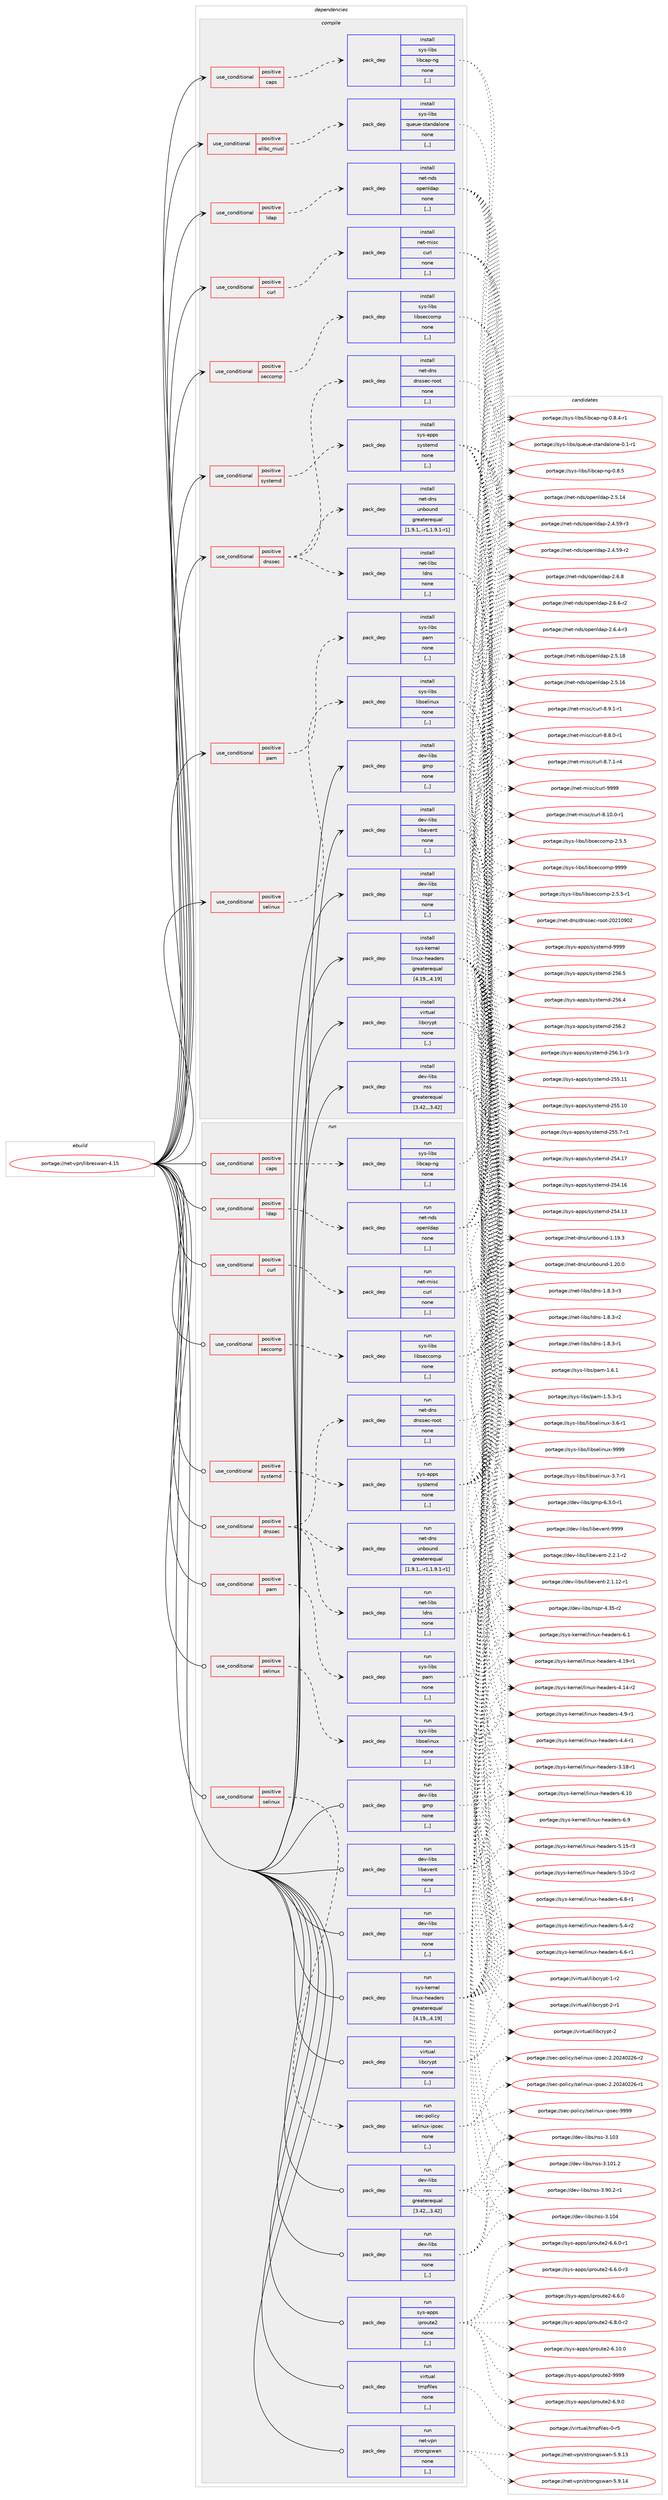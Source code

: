 digraph prolog {

# *************
# Graph options
# *************

newrank=true;
concentrate=true;
compound=true;
graph [rankdir=LR,fontname=Helvetica,fontsize=10,ranksep=1.5];#, ranksep=2.5, nodesep=0.2];
edge  [arrowhead=vee];
node  [fontname=Helvetica,fontsize=10];

# **********
# The ebuild
# **********

subgraph cluster_leftcol {
color=gray;
label=<<i>ebuild</i>>;
id [label="portage://net-vpn/libreswan-4.15", color=red, width=4, href="../net-vpn/libreswan-4.15.svg"];
}

# ****************
# The dependencies
# ****************

subgraph cluster_midcol {
color=gray;
label=<<i>dependencies</i>>;
subgraph cluster_compile {
fillcolor="#eeeeee";
style=filled;
label=<<i>compile</i>>;
subgraph cond235545 {
dependency895366 [label=<<TABLE BORDER="0" CELLBORDER="1" CELLSPACING="0" CELLPADDING="4"><TR><TD ROWSPAN="3" CELLPADDING="10">use_conditional</TD></TR><TR><TD>positive</TD></TR><TR><TD>caps</TD></TR></TABLE>>, shape=none, color=red];
subgraph pack653277 {
dependency895367 [label=<<TABLE BORDER="0" CELLBORDER="1" CELLSPACING="0" CELLPADDING="4" WIDTH="220"><TR><TD ROWSPAN="6" CELLPADDING="30">pack_dep</TD></TR><TR><TD WIDTH="110">install</TD></TR><TR><TD>sys-libs</TD></TR><TR><TD>libcap-ng</TD></TR><TR><TD>none</TD></TR><TR><TD>[,,]</TD></TR></TABLE>>, shape=none, color=blue];
}
dependency895366:e -> dependency895367:w [weight=20,style="dashed",arrowhead="vee"];
}
id:e -> dependency895366:w [weight=20,style="solid",arrowhead="vee"];
subgraph cond235546 {
dependency895368 [label=<<TABLE BORDER="0" CELLBORDER="1" CELLSPACING="0" CELLPADDING="4"><TR><TD ROWSPAN="3" CELLPADDING="10">use_conditional</TD></TR><TR><TD>positive</TD></TR><TR><TD>curl</TD></TR></TABLE>>, shape=none, color=red];
subgraph pack653278 {
dependency895369 [label=<<TABLE BORDER="0" CELLBORDER="1" CELLSPACING="0" CELLPADDING="4" WIDTH="220"><TR><TD ROWSPAN="6" CELLPADDING="30">pack_dep</TD></TR><TR><TD WIDTH="110">install</TD></TR><TR><TD>net-misc</TD></TR><TR><TD>curl</TD></TR><TR><TD>none</TD></TR><TR><TD>[,,]</TD></TR></TABLE>>, shape=none, color=blue];
}
dependency895368:e -> dependency895369:w [weight=20,style="dashed",arrowhead="vee"];
}
id:e -> dependency895368:w [weight=20,style="solid",arrowhead="vee"];
subgraph cond235547 {
dependency895370 [label=<<TABLE BORDER="0" CELLBORDER="1" CELLSPACING="0" CELLPADDING="4"><TR><TD ROWSPAN="3" CELLPADDING="10">use_conditional</TD></TR><TR><TD>positive</TD></TR><TR><TD>dnssec</TD></TR></TABLE>>, shape=none, color=red];
subgraph pack653279 {
dependency895371 [label=<<TABLE BORDER="0" CELLBORDER="1" CELLSPACING="0" CELLPADDING="4" WIDTH="220"><TR><TD ROWSPAN="6" CELLPADDING="30">pack_dep</TD></TR><TR><TD WIDTH="110">install</TD></TR><TR><TD>net-dns</TD></TR><TR><TD>unbound</TD></TR><TR><TD>greaterequal</TD></TR><TR><TD>[1.9.1,,-r1,1.9.1-r1]</TD></TR></TABLE>>, shape=none, color=blue];
}
dependency895370:e -> dependency895371:w [weight=20,style="dashed",arrowhead="vee"];
subgraph pack653280 {
dependency895372 [label=<<TABLE BORDER="0" CELLBORDER="1" CELLSPACING="0" CELLPADDING="4" WIDTH="220"><TR><TD ROWSPAN="6" CELLPADDING="30">pack_dep</TD></TR><TR><TD WIDTH="110">install</TD></TR><TR><TD>net-libs</TD></TR><TR><TD>ldns</TD></TR><TR><TD>none</TD></TR><TR><TD>[,,]</TD></TR></TABLE>>, shape=none, color=blue];
}
dependency895370:e -> dependency895372:w [weight=20,style="dashed",arrowhead="vee"];
subgraph pack653281 {
dependency895373 [label=<<TABLE BORDER="0" CELLBORDER="1" CELLSPACING="0" CELLPADDING="4" WIDTH="220"><TR><TD ROWSPAN="6" CELLPADDING="30">pack_dep</TD></TR><TR><TD WIDTH="110">install</TD></TR><TR><TD>net-dns</TD></TR><TR><TD>dnssec-root</TD></TR><TR><TD>none</TD></TR><TR><TD>[,,]</TD></TR></TABLE>>, shape=none, color=blue];
}
dependency895370:e -> dependency895373:w [weight=20,style="dashed",arrowhead="vee"];
}
id:e -> dependency895370:w [weight=20,style="solid",arrowhead="vee"];
subgraph cond235548 {
dependency895374 [label=<<TABLE BORDER="0" CELLBORDER="1" CELLSPACING="0" CELLPADDING="4"><TR><TD ROWSPAN="3" CELLPADDING="10">use_conditional</TD></TR><TR><TD>positive</TD></TR><TR><TD>elibc_musl</TD></TR></TABLE>>, shape=none, color=red];
subgraph pack653282 {
dependency895375 [label=<<TABLE BORDER="0" CELLBORDER="1" CELLSPACING="0" CELLPADDING="4" WIDTH="220"><TR><TD ROWSPAN="6" CELLPADDING="30">pack_dep</TD></TR><TR><TD WIDTH="110">install</TD></TR><TR><TD>sys-libs</TD></TR><TR><TD>queue-standalone</TD></TR><TR><TD>none</TD></TR><TR><TD>[,,]</TD></TR></TABLE>>, shape=none, color=blue];
}
dependency895374:e -> dependency895375:w [weight=20,style="dashed",arrowhead="vee"];
}
id:e -> dependency895374:w [weight=20,style="solid",arrowhead="vee"];
subgraph cond235549 {
dependency895376 [label=<<TABLE BORDER="0" CELLBORDER="1" CELLSPACING="0" CELLPADDING="4"><TR><TD ROWSPAN="3" CELLPADDING="10">use_conditional</TD></TR><TR><TD>positive</TD></TR><TR><TD>ldap</TD></TR></TABLE>>, shape=none, color=red];
subgraph pack653283 {
dependency895377 [label=<<TABLE BORDER="0" CELLBORDER="1" CELLSPACING="0" CELLPADDING="4" WIDTH="220"><TR><TD ROWSPAN="6" CELLPADDING="30">pack_dep</TD></TR><TR><TD WIDTH="110">install</TD></TR><TR><TD>net-nds</TD></TR><TR><TD>openldap</TD></TR><TR><TD>none</TD></TR><TR><TD>[,,]</TD></TR></TABLE>>, shape=none, color=blue];
}
dependency895376:e -> dependency895377:w [weight=20,style="dashed",arrowhead="vee"];
}
id:e -> dependency895376:w [weight=20,style="solid",arrowhead="vee"];
subgraph cond235550 {
dependency895378 [label=<<TABLE BORDER="0" CELLBORDER="1" CELLSPACING="0" CELLPADDING="4"><TR><TD ROWSPAN="3" CELLPADDING="10">use_conditional</TD></TR><TR><TD>positive</TD></TR><TR><TD>pam</TD></TR></TABLE>>, shape=none, color=red];
subgraph pack653284 {
dependency895379 [label=<<TABLE BORDER="0" CELLBORDER="1" CELLSPACING="0" CELLPADDING="4" WIDTH="220"><TR><TD ROWSPAN="6" CELLPADDING="30">pack_dep</TD></TR><TR><TD WIDTH="110">install</TD></TR><TR><TD>sys-libs</TD></TR><TR><TD>pam</TD></TR><TR><TD>none</TD></TR><TR><TD>[,,]</TD></TR></TABLE>>, shape=none, color=blue];
}
dependency895378:e -> dependency895379:w [weight=20,style="dashed",arrowhead="vee"];
}
id:e -> dependency895378:w [weight=20,style="solid",arrowhead="vee"];
subgraph cond235551 {
dependency895380 [label=<<TABLE BORDER="0" CELLBORDER="1" CELLSPACING="0" CELLPADDING="4"><TR><TD ROWSPAN="3" CELLPADDING="10">use_conditional</TD></TR><TR><TD>positive</TD></TR><TR><TD>seccomp</TD></TR></TABLE>>, shape=none, color=red];
subgraph pack653285 {
dependency895381 [label=<<TABLE BORDER="0" CELLBORDER="1" CELLSPACING="0" CELLPADDING="4" WIDTH="220"><TR><TD ROWSPAN="6" CELLPADDING="30">pack_dep</TD></TR><TR><TD WIDTH="110">install</TD></TR><TR><TD>sys-libs</TD></TR><TR><TD>libseccomp</TD></TR><TR><TD>none</TD></TR><TR><TD>[,,]</TD></TR></TABLE>>, shape=none, color=blue];
}
dependency895380:e -> dependency895381:w [weight=20,style="dashed",arrowhead="vee"];
}
id:e -> dependency895380:w [weight=20,style="solid",arrowhead="vee"];
subgraph cond235552 {
dependency895382 [label=<<TABLE BORDER="0" CELLBORDER="1" CELLSPACING="0" CELLPADDING="4"><TR><TD ROWSPAN="3" CELLPADDING="10">use_conditional</TD></TR><TR><TD>positive</TD></TR><TR><TD>selinux</TD></TR></TABLE>>, shape=none, color=red];
subgraph pack653286 {
dependency895383 [label=<<TABLE BORDER="0" CELLBORDER="1" CELLSPACING="0" CELLPADDING="4" WIDTH="220"><TR><TD ROWSPAN="6" CELLPADDING="30">pack_dep</TD></TR><TR><TD WIDTH="110">install</TD></TR><TR><TD>sys-libs</TD></TR><TR><TD>libselinux</TD></TR><TR><TD>none</TD></TR><TR><TD>[,,]</TD></TR></TABLE>>, shape=none, color=blue];
}
dependency895382:e -> dependency895383:w [weight=20,style="dashed",arrowhead="vee"];
}
id:e -> dependency895382:w [weight=20,style="solid",arrowhead="vee"];
subgraph cond235553 {
dependency895384 [label=<<TABLE BORDER="0" CELLBORDER="1" CELLSPACING="0" CELLPADDING="4"><TR><TD ROWSPAN="3" CELLPADDING="10">use_conditional</TD></TR><TR><TD>positive</TD></TR><TR><TD>systemd</TD></TR></TABLE>>, shape=none, color=red];
subgraph pack653287 {
dependency895385 [label=<<TABLE BORDER="0" CELLBORDER="1" CELLSPACING="0" CELLPADDING="4" WIDTH="220"><TR><TD ROWSPAN="6" CELLPADDING="30">pack_dep</TD></TR><TR><TD WIDTH="110">install</TD></TR><TR><TD>sys-apps</TD></TR><TR><TD>systemd</TD></TR><TR><TD>none</TD></TR><TR><TD>[,,]</TD></TR></TABLE>>, shape=none, color=blue];
}
dependency895384:e -> dependency895385:w [weight=20,style="dashed",arrowhead="vee"];
}
id:e -> dependency895384:w [weight=20,style="solid",arrowhead="vee"];
subgraph pack653288 {
dependency895386 [label=<<TABLE BORDER="0" CELLBORDER="1" CELLSPACING="0" CELLPADDING="4" WIDTH="220"><TR><TD ROWSPAN="6" CELLPADDING="30">pack_dep</TD></TR><TR><TD WIDTH="110">install</TD></TR><TR><TD>dev-libs</TD></TR><TR><TD>gmp</TD></TR><TR><TD>none</TD></TR><TR><TD>[,,]</TD></TR></TABLE>>, shape=none, color=blue];
}
id:e -> dependency895386:w [weight=20,style="solid",arrowhead="vee"];
subgraph pack653289 {
dependency895387 [label=<<TABLE BORDER="0" CELLBORDER="1" CELLSPACING="0" CELLPADDING="4" WIDTH="220"><TR><TD ROWSPAN="6" CELLPADDING="30">pack_dep</TD></TR><TR><TD WIDTH="110">install</TD></TR><TR><TD>dev-libs</TD></TR><TR><TD>libevent</TD></TR><TR><TD>none</TD></TR><TR><TD>[,,]</TD></TR></TABLE>>, shape=none, color=blue];
}
id:e -> dependency895387:w [weight=20,style="solid",arrowhead="vee"];
subgraph pack653290 {
dependency895388 [label=<<TABLE BORDER="0" CELLBORDER="1" CELLSPACING="0" CELLPADDING="4" WIDTH="220"><TR><TD ROWSPAN="6" CELLPADDING="30">pack_dep</TD></TR><TR><TD WIDTH="110">install</TD></TR><TR><TD>dev-libs</TD></TR><TR><TD>nspr</TD></TR><TR><TD>none</TD></TR><TR><TD>[,,]</TD></TR></TABLE>>, shape=none, color=blue];
}
id:e -> dependency895388:w [weight=20,style="solid",arrowhead="vee"];
subgraph pack653291 {
dependency895389 [label=<<TABLE BORDER="0" CELLBORDER="1" CELLSPACING="0" CELLPADDING="4" WIDTH="220"><TR><TD ROWSPAN="6" CELLPADDING="30">pack_dep</TD></TR><TR><TD WIDTH="110">install</TD></TR><TR><TD>dev-libs</TD></TR><TR><TD>nss</TD></TR><TR><TD>greaterequal</TD></TR><TR><TD>[3.42,,,3.42]</TD></TR></TABLE>>, shape=none, color=blue];
}
id:e -> dependency895389:w [weight=20,style="solid",arrowhead="vee"];
subgraph pack653292 {
dependency895390 [label=<<TABLE BORDER="0" CELLBORDER="1" CELLSPACING="0" CELLPADDING="4" WIDTH="220"><TR><TD ROWSPAN="6" CELLPADDING="30">pack_dep</TD></TR><TR><TD WIDTH="110">install</TD></TR><TR><TD>sys-kernel</TD></TR><TR><TD>linux-headers</TD></TR><TR><TD>greaterequal</TD></TR><TR><TD>[4.19,,,4.19]</TD></TR></TABLE>>, shape=none, color=blue];
}
id:e -> dependency895390:w [weight=20,style="solid",arrowhead="vee"];
subgraph pack653293 {
dependency895391 [label=<<TABLE BORDER="0" CELLBORDER="1" CELLSPACING="0" CELLPADDING="4" WIDTH="220"><TR><TD ROWSPAN="6" CELLPADDING="30">pack_dep</TD></TR><TR><TD WIDTH="110">install</TD></TR><TR><TD>virtual</TD></TR><TR><TD>libcrypt</TD></TR><TR><TD>none</TD></TR><TR><TD>[,,]</TD></TR></TABLE>>, shape=none, color=blue];
}
id:e -> dependency895391:w [weight=20,style="solid",arrowhead="vee"];
}
subgraph cluster_compileandrun {
fillcolor="#eeeeee";
style=filled;
label=<<i>compile and run</i>>;
}
subgraph cluster_run {
fillcolor="#eeeeee";
style=filled;
label=<<i>run</i>>;
subgraph cond235554 {
dependency895392 [label=<<TABLE BORDER="0" CELLBORDER="1" CELLSPACING="0" CELLPADDING="4"><TR><TD ROWSPAN="3" CELLPADDING="10">use_conditional</TD></TR><TR><TD>positive</TD></TR><TR><TD>caps</TD></TR></TABLE>>, shape=none, color=red];
subgraph pack653294 {
dependency895393 [label=<<TABLE BORDER="0" CELLBORDER="1" CELLSPACING="0" CELLPADDING="4" WIDTH="220"><TR><TD ROWSPAN="6" CELLPADDING="30">pack_dep</TD></TR><TR><TD WIDTH="110">run</TD></TR><TR><TD>sys-libs</TD></TR><TR><TD>libcap-ng</TD></TR><TR><TD>none</TD></TR><TR><TD>[,,]</TD></TR></TABLE>>, shape=none, color=blue];
}
dependency895392:e -> dependency895393:w [weight=20,style="dashed",arrowhead="vee"];
}
id:e -> dependency895392:w [weight=20,style="solid",arrowhead="odot"];
subgraph cond235555 {
dependency895394 [label=<<TABLE BORDER="0" CELLBORDER="1" CELLSPACING="0" CELLPADDING="4"><TR><TD ROWSPAN="3" CELLPADDING="10">use_conditional</TD></TR><TR><TD>positive</TD></TR><TR><TD>curl</TD></TR></TABLE>>, shape=none, color=red];
subgraph pack653295 {
dependency895395 [label=<<TABLE BORDER="0" CELLBORDER="1" CELLSPACING="0" CELLPADDING="4" WIDTH="220"><TR><TD ROWSPAN="6" CELLPADDING="30">pack_dep</TD></TR><TR><TD WIDTH="110">run</TD></TR><TR><TD>net-misc</TD></TR><TR><TD>curl</TD></TR><TR><TD>none</TD></TR><TR><TD>[,,]</TD></TR></TABLE>>, shape=none, color=blue];
}
dependency895394:e -> dependency895395:w [weight=20,style="dashed",arrowhead="vee"];
}
id:e -> dependency895394:w [weight=20,style="solid",arrowhead="odot"];
subgraph cond235556 {
dependency895396 [label=<<TABLE BORDER="0" CELLBORDER="1" CELLSPACING="0" CELLPADDING="4"><TR><TD ROWSPAN="3" CELLPADDING="10">use_conditional</TD></TR><TR><TD>positive</TD></TR><TR><TD>dnssec</TD></TR></TABLE>>, shape=none, color=red];
subgraph pack653296 {
dependency895397 [label=<<TABLE BORDER="0" CELLBORDER="1" CELLSPACING="0" CELLPADDING="4" WIDTH="220"><TR><TD ROWSPAN="6" CELLPADDING="30">pack_dep</TD></TR><TR><TD WIDTH="110">run</TD></TR><TR><TD>net-dns</TD></TR><TR><TD>unbound</TD></TR><TR><TD>greaterequal</TD></TR><TR><TD>[1.9.1,,-r1,1.9.1-r1]</TD></TR></TABLE>>, shape=none, color=blue];
}
dependency895396:e -> dependency895397:w [weight=20,style="dashed",arrowhead="vee"];
subgraph pack653297 {
dependency895398 [label=<<TABLE BORDER="0" CELLBORDER="1" CELLSPACING="0" CELLPADDING="4" WIDTH="220"><TR><TD ROWSPAN="6" CELLPADDING="30">pack_dep</TD></TR><TR><TD WIDTH="110">run</TD></TR><TR><TD>net-libs</TD></TR><TR><TD>ldns</TD></TR><TR><TD>none</TD></TR><TR><TD>[,,]</TD></TR></TABLE>>, shape=none, color=blue];
}
dependency895396:e -> dependency895398:w [weight=20,style="dashed",arrowhead="vee"];
subgraph pack653298 {
dependency895399 [label=<<TABLE BORDER="0" CELLBORDER="1" CELLSPACING="0" CELLPADDING="4" WIDTH="220"><TR><TD ROWSPAN="6" CELLPADDING="30">pack_dep</TD></TR><TR><TD WIDTH="110">run</TD></TR><TR><TD>net-dns</TD></TR><TR><TD>dnssec-root</TD></TR><TR><TD>none</TD></TR><TR><TD>[,,]</TD></TR></TABLE>>, shape=none, color=blue];
}
dependency895396:e -> dependency895399:w [weight=20,style="dashed",arrowhead="vee"];
}
id:e -> dependency895396:w [weight=20,style="solid",arrowhead="odot"];
subgraph cond235557 {
dependency895400 [label=<<TABLE BORDER="0" CELLBORDER="1" CELLSPACING="0" CELLPADDING="4"><TR><TD ROWSPAN="3" CELLPADDING="10">use_conditional</TD></TR><TR><TD>positive</TD></TR><TR><TD>ldap</TD></TR></TABLE>>, shape=none, color=red];
subgraph pack653299 {
dependency895401 [label=<<TABLE BORDER="0" CELLBORDER="1" CELLSPACING="0" CELLPADDING="4" WIDTH="220"><TR><TD ROWSPAN="6" CELLPADDING="30">pack_dep</TD></TR><TR><TD WIDTH="110">run</TD></TR><TR><TD>net-nds</TD></TR><TR><TD>openldap</TD></TR><TR><TD>none</TD></TR><TR><TD>[,,]</TD></TR></TABLE>>, shape=none, color=blue];
}
dependency895400:e -> dependency895401:w [weight=20,style="dashed",arrowhead="vee"];
}
id:e -> dependency895400:w [weight=20,style="solid",arrowhead="odot"];
subgraph cond235558 {
dependency895402 [label=<<TABLE BORDER="0" CELLBORDER="1" CELLSPACING="0" CELLPADDING="4"><TR><TD ROWSPAN="3" CELLPADDING="10">use_conditional</TD></TR><TR><TD>positive</TD></TR><TR><TD>pam</TD></TR></TABLE>>, shape=none, color=red];
subgraph pack653300 {
dependency895403 [label=<<TABLE BORDER="0" CELLBORDER="1" CELLSPACING="0" CELLPADDING="4" WIDTH="220"><TR><TD ROWSPAN="6" CELLPADDING="30">pack_dep</TD></TR><TR><TD WIDTH="110">run</TD></TR><TR><TD>sys-libs</TD></TR><TR><TD>pam</TD></TR><TR><TD>none</TD></TR><TR><TD>[,,]</TD></TR></TABLE>>, shape=none, color=blue];
}
dependency895402:e -> dependency895403:w [weight=20,style="dashed",arrowhead="vee"];
}
id:e -> dependency895402:w [weight=20,style="solid",arrowhead="odot"];
subgraph cond235559 {
dependency895404 [label=<<TABLE BORDER="0" CELLBORDER="1" CELLSPACING="0" CELLPADDING="4"><TR><TD ROWSPAN="3" CELLPADDING="10">use_conditional</TD></TR><TR><TD>positive</TD></TR><TR><TD>seccomp</TD></TR></TABLE>>, shape=none, color=red];
subgraph pack653301 {
dependency895405 [label=<<TABLE BORDER="0" CELLBORDER="1" CELLSPACING="0" CELLPADDING="4" WIDTH="220"><TR><TD ROWSPAN="6" CELLPADDING="30">pack_dep</TD></TR><TR><TD WIDTH="110">run</TD></TR><TR><TD>sys-libs</TD></TR><TR><TD>libseccomp</TD></TR><TR><TD>none</TD></TR><TR><TD>[,,]</TD></TR></TABLE>>, shape=none, color=blue];
}
dependency895404:e -> dependency895405:w [weight=20,style="dashed",arrowhead="vee"];
}
id:e -> dependency895404:w [weight=20,style="solid",arrowhead="odot"];
subgraph cond235560 {
dependency895406 [label=<<TABLE BORDER="0" CELLBORDER="1" CELLSPACING="0" CELLPADDING="4"><TR><TD ROWSPAN="3" CELLPADDING="10">use_conditional</TD></TR><TR><TD>positive</TD></TR><TR><TD>selinux</TD></TR></TABLE>>, shape=none, color=red];
subgraph pack653302 {
dependency895407 [label=<<TABLE BORDER="0" CELLBORDER="1" CELLSPACING="0" CELLPADDING="4" WIDTH="220"><TR><TD ROWSPAN="6" CELLPADDING="30">pack_dep</TD></TR><TR><TD WIDTH="110">run</TD></TR><TR><TD>sec-policy</TD></TR><TR><TD>selinux-ipsec</TD></TR><TR><TD>none</TD></TR><TR><TD>[,,]</TD></TR></TABLE>>, shape=none, color=blue];
}
dependency895406:e -> dependency895407:w [weight=20,style="dashed",arrowhead="vee"];
}
id:e -> dependency895406:w [weight=20,style="solid",arrowhead="odot"];
subgraph cond235561 {
dependency895408 [label=<<TABLE BORDER="0" CELLBORDER="1" CELLSPACING="0" CELLPADDING="4"><TR><TD ROWSPAN="3" CELLPADDING="10">use_conditional</TD></TR><TR><TD>positive</TD></TR><TR><TD>selinux</TD></TR></TABLE>>, shape=none, color=red];
subgraph pack653303 {
dependency895409 [label=<<TABLE BORDER="0" CELLBORDER="1" CELLSPACING="0" CELLPADDING="4" WIDTH="220"><TR><TD ROWSPAN="6" CELLPADDING="30">pack_dep</TD></TR><TR><TD WIDTH="110">run</TD></TR><TR><TD>sys-libs</TD></TR><TR><TD>libselinux</TD></TR><TR><TD>none</TD></TR><TR><TD>[,,]</TD></TR></TABLE>>, shape=none, color=blue];
}
dependency895408:e -> dependency895409:w [weight=20,style="dashed",arrowhead="vee"];
}
id:e -> dependency895408:w [weight=20,style="solid",arrowhead="odot"];
subgraph cond235562 {
dependency895410 [label=<<TABLE BORDER="0" CELLBORDER="1" CELLSPACING="0" CELLPADDING="4"><TR><TD ROWSPAN="3" CELLPADDING="10">use_conditional</TD></TR><TR><TD>positive</TD></TR><TR><TD>systemd</TD></TR></TABLE>>, shape=none, color=red];
subgraph pack653304 {
dependency895411 [label=<<TABLE BORDER="0" CELLBORDER="1" CELLSPACING="0" CELLPADDING="4" WIDTH="220"><TR><TD ROWSPAN="6" CELLPADDING="30">pack_dep</TD></TR><TR><TD WIDTH="110">run</TD></TR><TR><TD>sys-apps</TD></TR><TR><TD>systemd</TD></TR><TR><TD>none</TD></TR><TR><TD>[,,]</TD></TR></TABLE>>, shape=none, color=blue];
}
dependency895410:e -> dependency895411:w [weight=20,style="dashed",arrowhead="vee"];
}
id:e -> dependency895410:w [weight=20,style="solid",arrowhead="odot"];
subgraph pack653305 {
dependency895412 [label=<<TABLE BORDER="0" CELLBORDER="1" CELLSPACING="0" CELLPADDING="4" WIDTH="220"><TR><TD ROWSPAN="6" CELLPADDING="30">pack_dep</TD></TR><TR><TD WIDTH="110">run</TD></TR><TR><TD>dev-libs</TD></TR><TR><TD>gmp</TD></TR><TR><TD>none</TD></TR><TR><TD>[,,]</TD></TR></TABLE>>, shape=none, color=blue];
}
id:e -> dependency895412:w [weight=20,style="solid",arrowhead="odot"];
subgraph pack653306 {
dependency895413 [label=<<TABLE BORDER="0" CELLBORDER="1" CELLSPACING="0" CELLPADDING="4" WIDTH="220"><TR><TD ROWSPAN="6" CELLPADDING="30">pack_dep</TD></TR><TR><TD WIDTH="110">run</TD></TR><TR><TD>dev-libs</TD></TR><TR><TD>libevent</TD></TR><TR><TD>none</TD></TR><TR><TD>[,,]</TD></TR></TABLE>>, shape=none, color=blue];
}
id:e -> dependency895413:w [weight=20,style="solid",arrowhead="odot"];
subgraph pack653307 {
dependency895414 [label=<<TABLE BORDER="0" CELLBORDER="1" CELLSPACING="0" CELLPADDING="4" WIDTH="220"><TR><TD ROWSPAN="6" CELLPADDING="30">pack_dep</TD></TR><TR><TD WIDTH="110">run</TD></TR><TR><TD>dev-libs</TD></TR><TR><TD>nspr</TD></TR><TR><TD>none</TD></TR><TR><TD>[,,]</TD></TR></TABLE>>, shape=none, color=blue];
}
id:e -> dependency895414:w [weight=20,style="solid",arrowhead="odot"];
subgraph pack653308 {
dependency895415 [label=<<TABLE BORDER="0" CELLBORDER="1" CELLSPACING="0" CELLPADDING="4" WIDTH="220"><TR><TD ROWSPAN="6" CELLPADDING="30">pack_dep</TD></TR><TR><TD WIDTH="110">run</TD></TR><TR><TD>dev-libs</TD></TR><TR><TD>nss</TD></TR><TR><TD>greaterequal</TD></TR><TR><TD>[3.42,,,3.42]</TD></TR></TABLE>>, shape=none, color=blue];
}
id:e -> dependency895415:w [weight=20,style="solid",arrowhead="odot"];
subgraph pack653309 {
dependency895416 [label=<<TABLE BORDER="0" CELLBORDER="1" CELLSPACING="0" CELLPADDING="4" WIDTH="220"><TR><TD ROWSPAN="6" CELLPADDING="30">pack_dep</TD></TR><TR><TD WIDTH="110">run</TD></TR><TR><TD>dev-libs</TD></TR><TR><TD>nss</TD></TR><TR><TD>none</TD></TR><TR><TD>[,,]</TD></TR></TABLE>>, shape=none, color=blue];
}
id:e -> dependency895416:w [weight=20,style="solid",arrowhead="odot"];
subgraph pack653310 {
dependency895417 [label=<<TABLE BORDER="0" CELLBORDER="1" CELLSPACING="0" CELLPADDING="4" WIDTH="220"><TR><TD ROWSPAN="6" CELLPADDING="30">pack_dep</TD></TR><TR><TD WIDTH="110">run</TD></TR><TR><TD>sys-apps</TD></TR><TR><TD>iproute2</TD></TR><TR><TD>none</TD></TR><TR><TD>[,,]</TD></TR></TABLE>>, shape=none, color=blue];
}
id:e -> dependency895417:w [weight=20,style="solid",arrowhead="odot"];
subgraph pack653311 {
dependency895418 [label=<<TABLE BORDER="0" CELLBORDER="1" CELLSPACING="0" CELLPADDING="4" WIDTH="220"><TR><TD ROWSPAN="6" CELLPADDING="30">pack_dep</TD></TR><TR><TD WIDTH="110">run</TD></TR><TR><TD>sys-kernel</TD></TR><TR><TD>linux-headers</TD></TR><TR><TD>greaterequal</TD></TR><TR><TD>[4.19,,,4.19]</TD></TR></TABLE>>, shape=none, color=blue];
}
id:e -> dependency895418:w [weight=20,style="solid",arrowhead="odot"];
subgraph pack653312 {
dependency895419 [label=<<TABLE BORDER="0" CELLBORDER="1" CELLSPACING="0" CELLPADDING="4" WIDTH="220"><TR><TD ROWSPAN="6" CELLPADDING="30">pack_dep</TD></TR><TR><TD WIDTH="110">run</TD></TR><TR><TD>virtual</TD></TR><TR><TD>libcrypt</TD></TR><TR><TD>none</TD></TR><TR><TD>[,,]</TD></TR></TABLE>>, shape=none, color=blue];
}
id:e -> dependency895419:w [weight=20,style="solid",arrowhead="odot"];
subgraph pack653313 {
dependency895420 [label=<<TABLE BORDER="0" CELLBORDER="1" CELLSPACING="0" CELLPADDING="4" WIDTH="220"><TR><TD ROWSPAN="6" CELLPADDING="30">pack_dep</TD></TR><TR><TD WIDTH="110">run</TD></TR><TR><TD>virtual</TD></TR><TR><TD>tmpfiles</TD></TR><TR><TD>none</TD></TR><TR><TD>[,,]</TD></TR></TABLE>>, shape=none, color=blue];
}
id:e -> dependency895420:w [weight=20,style="solid",arrowhead="odot"];
subgraph pack653314 {
dependency895421 [label=<<TABLE BORDER="0" CELLBORDER="1" CELLSPACING="0" CELLPADDING="4" WIDTH="220"><TR><TD ROWSPAN="6" CELLPADDING="30">pack_dep</TD></TR><TR><TD WIDTH="110">run</TD></TR><TR><TD>net-vpn</TD></TR><TR><TD>strongswan</TD></TR><TR><TD>none</TD></TR><TR><TD>[,,]</TD></TR></TABLE>>, shape=none, color=blue];
}
id:e -> dependency895421:w [weight=20,style="solid",arrowhead="odot"];
}
}

# **************
# The candidates
# **************

subgraph cluster_choices {
rank=same;
color=gray;
label=<<i>candidates</i>>;

subgraph choice653277 {
color=black;
nodesep=1;
choice11512111545108105981154710810598999711245110103454846564653 [label="portage://sys-libs/libcap-ng-0.8.5", color=red, width=4,href="../sys-libs/libcap-ng-0.8.5.svg"];
choice115121115451081059811547108105989997112451101034548465646524511449 [label="portage://sys-libs/libcap-ng-0.8.4-r1", color=red, width=4,href="../sys-libs/libcap-ng-0.8.4-r1.svg"];
dependency895367:e -> choice11512111545108105981154710810598999711245110103454846564653:w [style=dotted,weight="100"];
dependency895367:e -> choice115121115451081059811547108105989997112451101034548465646524511449:w [style=dotted,weight="100"];
}
subgraph choice653278 {
color=black;
nodesep=1;
choice110101116451091051159947991171141084557575757 [label="portage://net-misc/curl-9999", color=red, width=4,href="../net-misc/curl-9999.svg"];
choice11010111645109105115994799117114108455646494846484511449 [label="portage://net-misc/curl-8.10.0-r1", color=red, width=4,href="../net-misc/curl-8.10.0-r1.svg"];
choice110101116451091051159947991171141084556465746494511449 [label="portage://net-misc/curl-8.9.1-r1", color=red, width=4,href="../net-misc/curl-8.9.1-r1.svg"];
choice110101116451091051159947991171141084556465646484511449 [label="portage://net-misc/curl-8.8.0-r1", color=red, width=4,href="../net-misc/curl-8.8.0-r1.svg"];
choice110101116451091051159947991171141084556465546494511452 [label="portage://net-misc/curl-8.7.1-r4", color=red, width=4,href="../net-misc/curl-8.7.1-r4.svg"];
dependency895369:e -> choice110101116451091051159947991171141084557575757:w [style=dotted,weight="100"];
dependency895369:e -> choice11010111645109105115994799117114108455646494846484511449:w [style=dotted,weight="100"];
dependency895369:e -> choice110101116451091051159947991171141084556465746494511449:w [style=dotted,weight="100"];
dependency895369:e -> choice110101116451091051159947991171141084556465646484511449:w [style=dotted,weight="100"];
dependency895369:e -> choice110101116451091051159947991171141084556465546494511452:w [style=dotted,weight="100"];
}
subgraph choice653279 {
color=black;
nodesep=1;
choice11010111645100110115471171109811111711010045494650484648 [label="portage://net-dns/unbound-1.20.0", color=red, width=4,href="../net-dns/unbound-1.20.0.svg"];
choice11010111645100110115471171109811111711010045494649574651 [label="portage://net-dns/unbound-1.19.3", color=red, width=4,href="../net-dns/unbound-1.19.3.svg"];
dependency895371:e -> choice11010111645100110115471171109811111711010045494650484648:w [style=dotted,weight="100"];
dependency895371:e -> choice11010111645100110115471171109811111711010045494649574651:w [style=dotted,weight="100"];
}
subgraph choice653280 {
color=black;
nodesep=1;
choice1101011164510810598115471081001101154549465646514511451 [label="portage://net-libs/ldns-1.8.3-r3", color=red, width=4,href="../net-libs/ldns-1.8.3-r3.svg"];
choice1101011164510810598115471081001101154549465646514511450 [label="portage://net-libs/ldns-1.8.3-r2", color=red, width=4,href="../net-libs/ldns-1.8.3-r2.svg"];
choice1101011164510810598115471081001101154549465646514511449 [label="portage://net-libs/ldns-1.8.3-r1", color=red, width=4,href="../net-libs/ldns-1.8.3-r1.svg"];
dependency895372:e -> choice1101011164510810598115471081001101154549465646514511451:w [style=dotted,weight="100"];
dependency895372:e -> choice1101011164510810598115471081001101154549465646514511450:w [style=dotted,weight="100"];
dependency895372:e -> choice1101011164510810598115471081001101154549465646514511449:w [style=dotted,weight="100"];
}
subgraph choice653281 {
color=black;
nodesep=1;
choice11010111645100110115471001101151151019945114111111116455048504948574850 [label="portage://net-dns/dnssec-root-20210902", color=red, width=4,href="../net-dns/dnssec-root-20210902.svg"];
dependency895373:e -> choice11010111645100110115471001101151151019945114111111116455048504948574850:w [style=dotted,weight="100"];
}
subgraph choice653282 {
color=black;
nodesep=1;
choice115121115451081059811547113117101117101451151169711010097108111110101454846494511449 [label="portage://sys-libs/queue-standalone-0.1-r1", color=red, width=4,href="../sys-libs/queue-standalone-0.1-r1.svg"];
dependency895375:e -> choice115121115451081059811547113117101117101451151169711010097108111110101454846494511449:w [style=dotted,weight="100"];
}
subgraph choice653283 {
color=black;
nodesep=1;
choice110101116451101001154711111210111010810097112455046544656 [label="portage://net-nds/openldap-2.6.8", color=red, width=4,href="../net-nds/openldap-2.6.8.svg"];
choice1101011164511010011547111112101110108100971124550465446544511450 [label="portage://net-nds/openldap-2.6.6-r2", color=red, width=4,href="../net-nds/openldap-2.6.6-r2.svg"];
choice1101011164511010011547111112101110108100971124550465446524511451 [label="portage://net-nds/openldap-2.6.4-r3", color=red, width=4,href="../net-nds/openldap-2.6.4-r3.svg"];
choice11010111645110100115471111121011101081009711245504653464956 [label="portage://net-nds/openldap-2.5.18", color=red, width=4,href="../net-nds/openldap-2.5.18.svg"];
choice11010111645110100115471111121011101081009711245504653464954 [label="portage://net-nds/openldap-2.5.16", color=red, width=4,href="../net-nds/openldap-2.5.16.svg"];
choice11010111645110100115471111121011101081009711245504653464952 [label="portage://net-nds/openldap-2.5.14", color=red, width=4,href="../net-nds/openldap-2.5.14.svg"];
choice110101116451101001154711111210111010810097112455046524653574511451 [label="portage://net-nds/openldap-2.4.59-r3", color=red, width=4,href="../net-nds/openldap-2.4.59-r3.svg"];
choice110101116451101001154711111210111010810097112455046524653574511450 [label="portage://net-nds/openldap-2.4.59-r2", color=red, width=4,href="../net-nds/openldap-2.4.59-r2.svg"];
dependency895377:e -> choice110101116451101001154711111210111010810097112455046544656:w [style=dotted,weight="100"];
dependency895377:e -> choice1101011164511010011547111112101110108100971124550465446544511450:w [style=dotted,weight="100"];
dependency895377:e -> choice1101011164511010011547111112101110108100971124550465446524511451:w [style=dotted,weight="100"];
dependency895377:e -> choice11010111645110100115471111121011101081009711245504653464956:w [style=dotted,weight="100"];
dependency895377:e -> choice11010111645110100115471111121011101081009711245504653464954:w [style=dotted,weight="100"];
dependency895377:e -> choice11010111645110100115471111121011101081009711245504653464952:w [style=dotted,weight="100"];
dependency895377:e -> choice110101116451101001154711111210111010810097112455046524653574511451:w [style=dotted,weight="100"];
dependency895377:e -> choice110101116451101001154711111210111010810097112455046524653574511450:w [style=dotted,weight="100"];
}
subgraph choice653284 {
color=black;
nodesep=1;
choice11512111545108105981154711297109454946544649 [label="portage://sys-libs/pam-1.6.1", color=red, width=4,href="../sys-libs/pam-1.6.1.svg"];
choice115121115451081059811547112971094549465346514511449 [label="portage://sys-libs/pam-1.5.3-r1", color=red, width=4,href="../sys-libs/pam-1.5.3-r1.svg"];
dependency895379:e -> choice11512111545108105981154711297109454946544649:w [style=dotted,weight="100"];
dependency895379:e -> choice115121115451081059811547112971094549465346514511449:w [style=dotted,weight="100"];
}
subgraph choice653285 {
color=black;
nodesep=1;
choice1151211154510810598115471081059811510199991111091124557575757 [label="portage://sys-libs/libseccomp-9999", color=red, width=4,href="../sys-libs/libseccomp-9999.svg"];
choice1151211154510810598115471081059811510199991111091124550465346534511449 [label="portage://sys-libs/libseccomp-2.5.5-r1", color=red, width=4,href="../sys-libs/libseccomp-2.5.5-r1.svg"];
choice115121115451081059811547108105981151019999111109112455046534653 [label="portage://sys-libs/libseccomp-2.5.5", color=red, width=4,href="../sys-libs/libseccomp-2.5.5.svg"];
dependency895381:e -> choice1151211154510810598115471081059811510199991111091124557575757:w [style=dotted,weight="100"];
dependency895381:e -> choice1151211154510810598115471081059811510199991111091124550465346534511449:w [style=dotted,weight="100"];
dependency895381:e -> choice115121115451081059811547108105981151019999111109112455046534653:w [style=dotted,weight="100"];
}
subgraph choice653286 {
color=black;
nodesep=1;
choice115121115451081059811547108105981151011081051101171204557575757 [label="portage://sys-libs/libselinux-9999", color=red, width=4,href="../sys-libs/libselinux-9999.svg"];
choice11512111545108105981154710810598115101108105110117120455146554511449 [label="portage://sys-libs/libselinux-3.7-r1", color=red, width=4,href="../sys-libs/libselinux-3.7-r1.svg"];
choice11512111545108105981154710810598115101108105110117120455146544511449 [label="portage://sys-libs/libselinux-3.6-r1", color=red, width=4,href="../sys-libs/libselinux-3.6-r1.svg"];
dependency895383:e -> choice115121115451081059811547108105981151011081051101171204557575757:w [style=dotted,weight="100"];
dependency895383:e -> choice11512111545108105981154710810598115101108105110117120455146554511449:w [style=dotted,weight="100"];
dependency895383:e -> choice11512111545108105981154710810598115101108105110117120455146544511449:w [style=dotted,weight="100"];
}
subgraph choice653287 {
color=black;
nodesep=1;
choice1151211154597112112115471151211151161011091004557575757 [label="portage://sys-apps/systemd-9999", color=red, width=4,href="../sys-apps/systemd-9999.svg"];
choice115121115459711211211547115121115116101109100455053544653 [label="portage://sys-apps/systemd-256.5", color=red, width=4,href="../sys-apps/systemd-256.5.svg"];
choice115121115459711211211547115121115116101109100455053544652 [label="portage://sys-apps/systemd-256.4", color=red, width=4,href="../sys-apps/systemd-256.4.svg"];
choice115121115459711211211547115121115116101109100455053544650 [label="portage://sys-apps/systemd-256.2", color=red, width=4,href="../sys-apps/systemd-256.2.svg"];
choice1151211154597112112115471151211151161011091004550535446494511451 [label="portage://sys-apps/systemd-256.1-r3", color=red, width=4,href="../sys-apps/systemd-256.1-r3.svg"];
choice11512111545971121121154711512111511610110910045505353464949 [label="portage://sys-apps/systemd-255.11", color=red, width=4,href="../sys-apps/systemd-255.11.svg"];
choice11512111545971121121154711512111511610110910045505353464948 [label="portage://sys-apps/systemd-255.10", color=red, width=4,href="../sys-apps/systemd-255.10.svg"];
choice1151211154597112112115471151211151161011091004550535346554511449 [label="portage://sys-apps/systemd-255.7-r1", color=red, width=4,href="../sys-apps/systemd-255.7-r1.svg"];
choice11512111545971121121154711512111511610110910045505352464955 [label="portage://sys-apps/systemd-254.17", color=red, width=4,href="../sys-apps/systemd-254.17.svg"];
choice11512111545971121121154711512111511610110910045505352464954 [label="portage://sys-apps/systemd-254.16", color=red, width=4,href="../sys-apps/systemd-254.16.svg"];
choice11512111545971121121154711512111511610110910045505352464951 [label="portage://sys-apps/systemd-254.13", color=red, width=4,href="../sys-apps/systemd-254.13.svg"];
dependency895385:e -> choice1151211154597112112115471151211151161011091004557575757:w [style=dotted,weight="100"];
dependency895385:e -> choice115121115459711211211547115121115116101109100455053544653:w [style=dotted,weight="100"];
dependency895385:e -> choice115121115459711211211547115121115116101109100455053544652:w [style=dotted,weight="100"];
dependency895385:e -> choice115121115459711211211547115121115116101109100455053544650:w [style=dotted,weight="100"];
dependency895385:e -> choice1151211154597112112115471151211151161011091004550535446494511451:w [style=dotted,weight="100"];
dependency895385:e -> choice11512111545971121121154711512111511610110910045505353464949:w [style=dotted,weight="100"];
dependency895385:e -> choice11512111545971121121154711512111511610110910045505353464948:w [style=dotted,weight="100"];
dependency895385:e -> choice1151211154597112112115471151211151161011091004550535346554511449:w [style=dotted,weight="100"];
dependency895385:e -> choice11512111545971121121154711512111511610110910045505352464955:w [style=dotted,weight="100"];
dependency895385:e -> choice11512111545971121121154711512111511610110910045505352464954:w [style=dotted,weight="100"];
dependency895385:e -> choice11512111545971121121154711512111511610110910045505352464951:w [style=dotted,weight="100"];
}
subgraph choice653288 {
color=black;
nodesep=1;
choice1001011184510810598115471031091124554465146484511449 [label="portage://dev-libs/gmp-6.3.0-r1", color=red, width=4,href="../dev-libs/gmp-6.3.0-r1.svg"];
dependency895386:e -> choice1001011184510810598115471031091124554465146484511449:w [style=dotted,weight="100"];
}
subgraph choice653289 {
color=black;
nodesep=1;
choice100101118451081059811547108105981011181011101164557575757 [label="portage://dev-libs/libevent-9999", color=red, width=4,href="../dev-libs/libevent-9999.svg"];
choice100101118451081059811547108105981011181011101164550465046494511450 [label="portage://dev-libs/libevent-2.2.1-r2", color=red, width=4,href="../dev-libs/libevent-2.2.1-r2.svg"];
choice10010111845108105981154710810598101118101110116455046494649504511449 [label="portage://dev-libs/libevent-2.1.12-r1", color=red, width=4,href="../dev-libs/libevent-2.1.12-r1.svg"];
dependency895387:e -> choice100101118451081059811547108105981011181011101164557575757:w [style=dotted,weight="100"];
dependency895387:e -> choice100101118451081059811547108105981011181011101164550465046494511450:w [style=dotted,weight="100"];
dependency895387:e -> choice10010111845108105981154710810598101118101110116455046494649504511449:w [style=dotted,weight="100"];
}
subgraph choice653290 {
color=black;
nodesep=1;
choice10010111845108105981154711011511211445524651534511450 [label="portage://dev-libs/nspr-4.35-r2", color=red, width=4,href="../dev-libs/nspr-4.35-r2.svg"];
dependency895388:e -> choice10010111845108105981154711011511211445524651534511450:w [style=dotted,weight="100"];
}
subgraph choice653291 {
color=black;
nodesep=1;
choice100101118451081059811547110115115455146494852 [label="portage://dev-libs/nss-3.104", color=red, width=4,href="../dev-libs/nss-3.104.svg"];
choice100101118451081059811547110115115455146494851 [label="portage://dev-libs/nss-3.103", color=red, width=4,href="../dev-libs/nss-3.103.svg"];
choice1001011184510810598115471101151154551464948494650 [label="portage://dev-libs/nss-3.101.2", color=red, width=4,href="../dev-libs/nss-3.101.2.svg"];
choice100101118451081059811547110115115455146574846504511449 [label="portage://dev-libs/nss-3.90.2-r1", color=red, width=4,href="../dev-libs/nss-3.90.2-r1.svg"];
dependency895389:e -> choice100101118451081059811547110115115455146494852:w [style=dotted,weight="100"];
dependency895389:e -> choice100101118451081059811547110115115455146494851:w [style=dotted,weight="100"];
dependency895389:e -> choice1001011184510810598115471101151154551464948494650:w [style=dotted,weight="100"];
dependency895389:e -> choice100101118451081059811547110115115455146574846504511449:w [style=dotted,weight="100"];
}
subgraph choice653292 {
color=black;
nodesep=1;
choice115121115451071011141101011084710810511011712045104101971001011141154554464948 [label="portage://sys-kernel/linux-headers-6.10", color=red, width=4,href="../sys-kernel/linux-headers-6.10.svg"];
choice1151211154510710111411010110847108105110117120451041019710010111411545544657 [label="portage://sys-kernel/linux-headers-6.9", color=red, width=4,href="../sys-kernel/linux-headers-6.9.svg"];
choice11512111545107101114110101108471081051101171204510410197100101114115455446564511449 [label="portage://sys-kernel/linux-headers-6.8-r1", color=red, width=4,href="../sys-kernel/linux-headers-6.8-r1.svg"];
choice11512111545107101114110101108471081051101171204510410197100101114115455446544511449 [label="portage://sys-kernel/linux-headers-6.6-r1", color=red, width=4,href="../sys-kernel/linux-headers-6.6-r1.svg"];
choice1151211154510710111411010110847108105110117120451041019710010111411545544649 [label="portage://sys-kernel/linux-headers-6.1", color=red, width=4,href="../sys-kernel/linux-headers-6.1.svg"];
choice1151211154510710111411010110847108105110117120451041019710010111411545534649534511451 [label="portage://sys-kernel/linux-headers-5.15-r3", color=red, width=4,href="../sys-kernel/linux-headers-5.15-r3.svg"];
choice1151211154510710111411010110847108105110117120451041019710010111411545534649484511450 [label="portage://sys-kernel/linux-headers-5.10-r2", color=red, width=4,href="../sys-kernel/linux-headers-5.10-r2.svg"];
choice11512111545107101114110101108471081051101171204510410197100101114115455346524511450 [label="portage://sys-kernel/linux-headers-5.4-r2", color=red, width=4,href="../sys-kernel/linux-headers-5.4-r2.svg"];
choice1151211154510710111411010110847108105110117120451041019710010111411545524649574511449 [label="portage://sys-kernel/linux-headers-4.19-r1", color=red, width=4,href="../sys-kernel/linux-headers-4.19-r1.svg"];
choice1151211154510710111411010110847108105110117120451041019710010111411545524649524511450 [label="portage://sys-kernel/linux-headers-4.14-r2", color=red, width=4,href="../sys-kernel/linux-headers-4.14-r2.svg"];
choice11512111545107101114110101108471081051101171204510410197100101114115455246574511449 [label="portage://sys-kernel/linux-headers-4.9-r1", color=red, width=4,href="../sys-kernel/linux-headers-4.9-r1.svg"];
choice11512111545107101114110101108471081051101171204510410197100101114115455246524511449 [label="portage://sys-kernel/linux-headers-4.4-r1", color=red, width=4,href="../sys-kernel/linux-headers-4.4-r1.svg"];
choice1151211154510710111411010110847108105110117120451041019710010111411545514649564511449 [label="portage://sys-kernel/linux-headers-3.18-r1", color=red, width=4,href="../sys-kernel/linux-headers-3.18-r1.svg"];
dependency895390:e -> choice115121115451071011141101011084710810511011712045104101971001011141154554464948:w [style=dotted,weight="100"];
dependency895390:e -> choice1151211154510710111411010110847108105110117120451041019710010111411545544657:w [style=dotted,weight="100"];
dependency895390:e -> choice11512111545107101114110101108471081051101171204510410197100101114115455446564511449:w [style=dotted,weight="100"];
dependency895390:e -> choice11512111545107101114110101108471081051101171204510410197100101114115455446544511449:w [style=dotted,weight="100"];
dependency895390:e -> choice1151211154510710111411010110847108105110117120451041019710010111411545544649:w [style=dotted,weight="100"];
dependency895390:e -> choice1151211154510710111411010110847108105110117120451041019710010111411545534649534511451:w [style=dotted,weight="100"];
dependency895390:e -> choice1151211154510710111411010110847108105110117120451041019710010111411545534649484511450:w [style=dotted,weight="100"];
dependency895390:e -> choice11512111545107101114110101108471081051101171204510410197100101114115455346524511450:w [style=dotted,weight="100"];
dependency895390:e -> choice1151211154510710111411010110847108105110117120451041019710010111411545524649574511449:w [style=dotted,weight="100"];
dependency895390:e -> choice1151211154510710111411010110847108105110117120451041019710010111411545524649524511450:w [style=dotted,weight="100"];
dependency895390:e -> choice11512111545107101114110101108471081051101171204510410197100101114115455246574511449:w [style=dotted,weight="100"];
dependency895390:e -> choice11512111545107101114110101108471081051101171204510410197100101114115455246524511449:w [style=dotted,weight="100"];
dependency895390:e -> choice1151211154510710111411010110847108105110117120451041019710010111411545514649564511449:w [style=dotted,weight="100"];
}
subgraph choice653293 {
color=black;
nodesep=1;
choice1181051141161179710847108105989911412111211645504511449 [label="portage://virtual/libcrypt-2-r1", color=red, width=4,href="../virtual/libcrypt-2-r1.svg"];
choice118105114116117971084710810598991141211121164550 [label="portage://virtual/libcrypt-2", color=red, width=4,href="../virtual/libcrypt-2.svg"];
choice1181051141161179710847108105989911412111211645494511450 [label="portage://virtual/libcrypt-1-r2", color=red, width=4,href="../virtual/libcrypt-1-r2.svg"];
dependency895391:e -> choice1181051141161179710847108105989911412111211645504511449:w [style=dotted,weight="100"];
dependency895391:e -> choice118105114116117971084710810598991141211121164550:w [style=dotted,weight="100"];
dependency895391:e -> choice1181051141161179710847108105989911412111211645494511450:w [style=dotted,weight="100"];
}
subgraph choice653294 {
color=black;
nodesep=1;
choice11512111545108105981154710810598999711245110103454846564653 [label="portage://sys-libs/libcap-ng-0.8.5", color=red, width=4,href="../sys-libs/libcap-ng-0.8.5.svg"];
choice115121115451081059811547108105989997112451101034548465646524511449 [label="portage://sys-libs/libcap-ng-0.8.4-r1", color=red, width=4,href="../sys-libs/libcap-ng-0.8.4-r1.svg"];
dependency895393:e -> choice11512111545108105981154710810598999711245110103454846564653:w [style=dotted,weight="100"];
dependency895393:e -> choice115121115451081059811547108105989997112451101034548465646524511449:w [style=dotted,weight="100"];
}
subgraph choice653295 {
color=black;
nodesep=1;
choice110101116451091051159947991171141084557575757 [label="portage://net-misc/curl-9999", color=red, width=4,href="../net-misc/curl-9999.svg"];
choice11010111645109105115994799117114108455646494846484511449 [label="portage://net-misc/curl-8.10.0-r1", color=red, width=4,href="../net-misc/curl-8.10.0-r1.svg"];
choice110101116451091051159947991171141084556465746494511449 [label="portage://net-misc/curl-8.9.1-r1", color=red, width=4,href="../net-misc/curl-8.9.1-r1.svg"];
choice110101116451091051159947991171141084556465646484511449 [label="portage://net-misc/curl-8.8.0-r1", color=red, width=4,href="../net-misc/curl-8.8.0-r1.svg"];
choice110101116451091051159947991171141084556465546494511452 [label="portage://net-misc/curl-8.7.1-r4", color=red, width=4,href="../net-misc/curl-8.7.1-r4.svg"];
dependency895395:e -> choice110101116451091051159947991171141084557575757:w [style=dotted,weight="100"];
dependency895395:e -> choice11010111645109105115994799117114108455646494846484511449:w [style=dotted,weight="100"];
dependency895395:e -> choice110101116451091051159947991171141084556465746494511449:w [style=dotted,weight="100"];
dependency895395:e -> choice110101116451091051159947991171141084556465646484511449:w [style=dotted,weight="100"];
dependency895395:e -> choice110101116451091051159947991171141084556465546494511452:w [style=dotted,weight="100"];
}
subgraph choice653296 {
color=black;
nodesep=1;
choice11010111645100110115471171109811111711010045494650484648 [label="portage://net-dns/unbound-1.20.0", color=red, width=4,href="../net-dns/unbound-1.20.0.svg"];
choice11010111645100110115471171109811111711010045494649574651 [label="portage://net-dns/unbound-1.19.3", color=red, width=4,href="../net-dns/unbound-1.19.3.svg"];
dependency895397:e -> choice11010111645100110115471171109811111711010045494650484648:w [style=dotted,weight="100"];
dependency895397:e -> choice11010111645100110115471171109811111711010045494649574651:w [style=dotted,weight="100"];
}
subgraph choice653297 {
color=black;
nodesep=1;
choice1101011164510810598115471081001101154549465646514511451 [label="portage://net-libs/ldns-1.8.3-r3", color=red, width=4,href="../net-libs/ldns-1.8.3-r3.svg"];
choice1101011164510810598115471081001101154549465646514511450 [label="portage://net-libs/ldns-1.8.3-r2", color=red, width=4,href="../net-libs/ldns-1.8.3-r2.svg"];
choice1101011164510810598115471081001101154549465646514511449 [label="portage://net-libs/ldns-1.8.3-r1", color=red, width=4,href="../net-libs/ldns-1.8.3-r1.svg"];
dependency895398:e -> choice1101011164510810598115471081001101154549465646514511451:w [style=dotted,weight="100"];
dependency895398:e -> choice1101011164510810598115471081001101154549465646514511450:w [style=dotted,weight="100"];
dependency895398:e -> choice1101011164510810598115471081001101154549465646514511449:w [style=dotted,weight="100"];
}
subgraph choice653298 {
color=black;
nodesep=1;
choice11010111645100110115471001101151151019945114111111116455048504948574850 [label="portage://net-dns/dnssec-root-20210902", color=red, width=4,href="../net-dns/dnssec-root-20210902.svg"];
dependency895399:e -> choice11010111645100110115471001101151151019945114111111116455048504948574850:w [style=dotted,weight="100"];
}
subgraph choice653299 {
color=black;
nodesep=1;
choice110101116451101001154711111210111010810097112455046544656 [label="portage://net-nds/openldap-2.6.8", color=red, width=4,href="../net-nds/openldap-2.6.8.svg"];
choice1101011164511010011547111112101110108100971124550465446544511450 [label="portage://net-nds/openldap-2.6.6-r2", color=red, width=4,href="../net-nds/openldap-2.6.6-r2.svg"];
choice1101011164511010011547111112101110108100971124550465446524511451 [label="portage://net-nds/openldap-2.6.4-r3", color=red, width=4,href="../net-nds/openldap-2.6.4-r3.svg"];
choice11010111645110100115471111121011101081009711245504653464956 [label="portage://net-nds/openldap-2.5.18", color=red, width=4,href="../net-nds/openldap-2.5.18.svg"];
choice11010111645110100115471111121011101081009711245504653464954 [label="portage://net-nds/openldap-2.5.16", color=red, width=4,href="../net-nds/openldap-2.5.16.svg"];
choice11010111645110100115471111121011101081009711245504653464952 [label="portage://net-nds/openldap-2.5.14", color=red, width=4,href="../net-nds/openldap-2.5.14.svg"];
choice110101116451101001154711111210111010810097112455046524653574511451 [label="portage://net-nds/openldap-2.4.59-r3", color=red, width=4,href="../net-nds/openldap-2.4.59-r3.svg"];
choice110101116451101001154711111210111010810097112455046524653574511450 [label="portage://net-nds/openldap-2.4.59-r2", color=red, width=4,href="../net-nds/openldap-2.4.59-r2.svg"];
dependency895401:e -> choice110101116451101001154711111210111010810097112455046544656:w [style=dotted,weight="100"];
dependency895401:e -> choice1101011164511010011547111112101110108100971124550465446544511450:w [style=dotted,weight="100"];
dependency895401:e -> choice1101011164511010011547111112101110108100971124550465446524511451:w [style=dotted,weight="100"];
dependency895401:e -> choice11010111645110100115471111121011101081009711245504653464956:w [style=dotted,weight="100"];
dependency895401:e -> choice11010111645110100115471111121011101081009711245504653464954:w [style=dotted,weight="100"];
dependency895401:e -> choice11010111645110100115471111121011101081009711245504653464952:w [style=dotted,weight="100"];
dependency895401:e -> choice110101116451101001154711111210111010810097112455046524653574511451:w [style=dotted,weight="100"];
dependency895401:e -> choice110101116451101001154711111210111010810097112455046524653574511450:w [style=dotted,weight="100"];
}
subgraph choice653300 {
color=black;
nodesep=1;
choice11512111545108105981154711297109454946544649 [label="portage://sys-libs/pam-1.6.1", color=red, width=4,href="../sys-libs/pam-1.6.1.svg"];
choice115121115451081059811547112971094549465346514511449 [label="portage://sys-libs/pam-1.5.3-r1", color=red, width=4,href="../sys-libs/pam-1.5.3-r1.svg"];
dependency895403:e -> choice11512111545108105981154711297109454946544649:w [style=dotted,weight="100"];
dependency895403:e -> choice115121115451081059811547112971094549465346514511449:w [style=dotted,weight="100"];
}
subgraph choice653301 {
color=black;
nodesep=1;
choice1151211154510810598115471081059811510199991111091124557575757 [label="portage://sys-libs/libseccomp-9999", color=red, width=4,href="../sys-libs/libseccomp-9999.svg"];
choice1151211154510810598115471081059811510199991111091124550465346534511449 [label="portage://sys-libs/libseccomp-2.5.5-r1", color=red, width=4,href="../sys-libs/libseccomp-2.5.5-r1.svg"];
choice115121115451081059811547108105981151019999111109112455046534653 [label="portage://sys-libs/libseccomp-2.5.5", color=red, width=4,href="../sys-libs/libseccomp-2.5.5.svg"];
dependency895405:e -> choice1151211154510810598115471081059811510199991111091124557575757:w [style=dotted,weight="100"];
dependency895405:e -> choice1151211154510810598115471081059811510199991111091124550465346534511449:w [style=dotted,weight="100"];
dependency895405:e -> choice115121115451081059811547108105981151019999111109112455046534653:w [style=dotted,weight="100"];
}
subgraph choice653302 {
color=black;
nodesep=1;
choice1151019945112111108105991214711510110810511011712045105112115101994557575757 [label="portage://sec-policy/selinux-ipsec-9999", color=red, width=4,href="../sec-policy/selinux-ipsec-9999.svg"];
choice11510199451121111081059912147115101108105110117120451051121151019945504650485052485050544511450 [label="portage://sec-policy/selinux-ipsec-2.20240226-r2", color=red, width=4,href="../sec-policy/selinux-ipsec-2.20240226-r2.svg"];
choice11510199451121111081059912147115101108105110117120451051121151019945504650485052485050544511449 [label="portage://sec-policy/selinux-ipsec-2.20240226-r1", color=red, width=4,href="../sec-policy/selinux-ipsec-2.20240226-r1.svg"];
dependency895407:e -> choice1151019945112111108105991214711510110810511011712045105112115101994557575757:w [style=dotted,weight="100"];
dependency895407:e -> choice11510199451121111081059912147115101108105110117120451051121151019945504650485052485050544511450:w [style=dotted,weight="100"];
dependency895407:e -> choice11510199451121111081059912147115101108105110117120451051121151019945504650485052485050544511449:w [style=dotted,weight="100"];
}
subgraph choice653303 {
color=black;
nodesep=1;
choice115121115451081059811547108105981151011081051101171204557575757 [label="portage://sys-libs/libselinux-9999", color=red, width=4,href="../sys-libs/libselinux-9999.svg"];
choice11512111545108105981154710810598115101108105110117120455146554511449 [label="portage://sys-libs/libselinux-3.7-r1", color=red, width=4,href="../sys-libs/libselinux-3.7-r1.svg"];
choice11512111545108105981154710810598115101108105110117120455146544511449 [label="portage://sys-libs/libselinux-3.6-r1", color=red, width=4,href="../sys-libs/libselinux-3.6-r1.svg"];
dependency895409:e -> choice115121115451081059811547108105981151011081051101171204557575757:w [style=dotted,weight="100"];
dependency895409:e -> choice11512111545108105981154710810598115101108105110117120455146554511449:w [style=dotted,weight="100"];
dependency895409:e -> choice11512111545108105981154710810598115101108105110117120455146544511449:w [style=dotted,weight="100"];
}
subgraph choice653304 {
color=black;
nodesep=1;
choice1151211154597112112115471151211151161011091004557575757 [label="portage://sys-apps/systemd-9999", color=red, width=4,href="../sys-apps/systemd-9999.svg"];
choice115121115459711211211547115121115116101109100455053544653 [label="portage://sys-apps/systemd-256.5", color=red, width=4,href="../sys-apps/systemd-256.5.svg"];
choice115121115459711211211547115121115116101109100455053544652 [label="portage://sys-apps/systemd-256.4", color=red, width=4,href="../sys-apps/systemd-256.4.svg"];
choice115121115459711211211547115121115116101109100455053544650 [label="portage://sys-apps/systemd-256.2", color=red, width=4,href="../sys-apps/systemd-256.2.svg"];
choice1151211154597112112115471151211151161011091004550535446494511451 [label="portage://sys-apps/systemd-256.1-r3", color=red, width=4,href="../sys-apps/systemd-256.1-r3.svg"];
choice11512111545971121121154711512111511610110910045505353464949 [label="portage://sys-apps/systemd-255.11", color=red, width=4,href="../sys-apps/systemd-255.11.svg"];
choice11512111545971121121154711512111511610110910045505353464948 [label="portage://sys-apps/systemd-255.10", color=red, width=4,href="../sys-apps/systemd-255.10.svg"];
choice1151211154597112112115471151211151161011091004550535346554511449 [label="portage://sys-apps/systemd-255.7-r1", color=red, width=4,href="../sys-apps/systemd-255.7-r1.svg"];
choice11512111545971121121154711512111511610110910045505352464955 [label="portage://sys-apps/systemd-254.17", color=red, width=4,href="../sys-apps/systemd-254.17.svg"];
choice11512111545971121121154711512111511610110910045505352464954 [label="portage://sys-apps/systemd-254.16", color=red, width=4,href="../sys-apps/systemd-254.16.svg"];
choice11512111545971121121154711512111511610110910045505352464951 [label="portage://sys-apps/systemd-254.13", color=red, width=4,href="../sys-apps/systemd-254.13.svg"];
dependency895411:e -> choice1151211154597112112115471151211151161011091004557575757:w [style=dotted,weight="100"];
dependency895411:e -> choice115121115459711211211547115121115116101109100455053544653:w [style=dotted,weight="100"];
dependency895411:e -> choice115121115459711211211547115121115116101109100455053544652:w [style=dotted,weight="100"];
dependency895411:e -> choice115121115459711211211547115121115116101109100455053544650:w [style=dotted,weight="100"];
dependency895411:e -> choice1151211154597112112115471151211151161011091004550535446494511451:w [style=dotted,weight="100"];
dependency895411:e -> choice11512111545971121121154711512111511610110910045505353464949:w [style=dotted,weight="100"];
dependency895411:e -> choice11512111545971121121154711512111511610110910045505353464948:w [style=dotted,weight="100"];
dependency895411:e -> choice1151211154597112112115471151211151161011091004550535346554511449:w [style=dotted,weight="100"];
dependency895411:e -> choice11512111545971121121154711512111511610110910045505352464955:w [style=dotted,weight="100"];
dependency895411:e -> choice11512111545971121121154711512111511610110910045505352464954:w [style=dotted,weight="100"];
dependency895411:e -> choice11512111545971121121154711512111511610110910045505352464951:w [style=dotted,weight="100"];
}
subgraph choice653305 {
color=black;
nodesep=1;
choice1001011184510810598115471031091124554465146484511449 [label="portage://dev-libs/gmp-6.3.0-r1", color=red, width=4,href="../dev-libs/gmp-6.3.0-r1.svg"];
dependency895412:e -> choice1001011184510810598115471031091124554465146484511449:w [style=dotted,weight="100"];
}
subgraph choice653306 {
color=black;
nodesep=1;
choice100101118451081059811547108105981011181011101164557575757 [label="portage://dev-libs/libevent-9999", color=red, width=4,href="../dev-libs/libevent-9999.svg"];
choice100101118451081059811547108105981011181011101164550465046494511450 [label="portage://dev-libs/libevent-2.2.1-r2", color=red, width=4,href="../dev-libs/libevent-2.2.1-r2.svg"];
choice10010111845108105981154710810598101118101110116455046494649504511449 [label="portage://dev-libs/libevent-2.1.12-r1", color=red, width=4,href="../dev-libs/libevent-2.1.12-r1.svg"];
dependency895413:e -> choice100101118451081059811547108105981011181011101164557575757:w [style=dotted,weight="100"];
dependency895413:e -> choice100101118451081059811547108105981011181011101164550465046494511450:w [style=dotted,weight="100"];
dependency895413:e -> choice10010111845108105981154710810598101118101110116455046494649504511449:w [style=dotted,weight="100"];
}
subgraph choice653307 {
color=black;
nodesep=1;
choice10010111845108105981154711011511211445524651534511450 [label="portage://dev-libs/nspr-4.35-r2", color=red, width=4,href="../dev-libs/nspr-4.35-r2.svg"];
dependency895414:e -> choice10010111845108105981154711011511211445524651534511450:w [style=dotted,weight="100"];
}
subgraph choice653308 {
color=black;
nodesep=1;
choice100101118451081059811547110115115455146494852 [label="portage://dev-libs/nss-3.104", color=red, width=4,href="../dev-libs/nss-3.104.svg"];
choice100101118451081059811547110115115455146494851 [label="portage://dev-libs/nss-3.103", color=red, width=4,href="../dev-libs/nss-3.103.svg"];
choice1001011184510810598115471101151154551464948494650 [label="portage://dev-libs/nss-3.101.2", color=red, width=4,href="../dev-libs/nss-3.101.2.svg"];
choice100101118451081059811547110115115455146574846504511449 [label="portage://dev-libs/nss-3.90.2-r1", color=red, width=4,href="../dev-libs/nss-3.90.2-r1.svg"];
dependency895415:e -> choice100101118451081059811547110115115455146494852:w [style=dotted,weight="100"];
dependency895415:e -> choice100101118451081059811547110115115455146494851:w [style=dotted,weight="100"];
dependency895415:e -> choice1001011184510810598115471101151154551464948494650:w [style=dotted,weight="100"];
dependency895415:e -> choice100101118451081059811547110115115455146574846504511449:w [style=dotted,weight="100"];
}
subgraph choice653309 {
color=black;
nodesep=1;
choice100101118451081059811547110115115455146494852 [label="portage://dev-libs/nss-3.104", color=red, width=4,href="../dev-libs/nss-3.104.svg"];
choice100101118451081059811547110115115455146494851 [label="portage://dev-libs/nss-3.103", color=red, width=4,href="../dev-libs/nss-3.103.svg"];
choice1001011184510810598115471101151154551464948494650 [label="portage://dev-libs/nss-3.101.2", color=red, width=4,href="../dev-libs/nss-3.101.2.svg"];
choice100101118451081059811547110115115455146574846504511449 [label="portage://dev-libs/nss-3.90.2-r1", color=red, width=4,href="../dev-libs/nss-3.90.2-r1.svg"];
dependency895416:e -> choice100101118451081059811547110115115455146494852:w [style=dotted,weight="100"];
dependency895416:e -> choice100101118451081059811547110115115455146494851:w [style=dotted,weight="100"];
dependency895416:e -> choice1001011184510810598115471101151154551464948494650:w [style=dotted,weight="100"];
dependency895416:e -> choice100101118451081059811547110115115455146574846504511449:w [style=dotted,weight="100"];
}
subgraph choice653310 {
color=black;
nodesep=1;
choice115121115459711211211547105112114111117116101504557575757 [label="portage://sys-apps/iproute2-9999", color=red, width=4,href="../sys-apps/iproute2-9999.svg"];
choice1151211154597112112115471051121141111171161015045544649484648 [label="portage://sys-apps/iproute2-6.10.0", color=red, width=4,href="../sys-apps/iproute2-6.10.0.svg"];
choice11512111545971121121154710511211411111711610150455446574648 [label="portage://sys-apps/iproute2-6.9.0", color=red, width=4,href="../sys-apps/iproute2-6.9.0.svg"];
choice115121115459711211211547105112114111117116101504554465646484511450 [label="portage://sys-apps/iproute2-6.8.0-r2", color=red, width=4,href="../sys-apps/iproute2-6.8.0-r2.svg"];
choice115121115459711211211547105112114111117116101504554465446484511451 [label="portage://sys-apps/iproute2-6.6.0-r3", color=red, width=4,href="../sys-apps/iproute2-6.6.0-r3.svg"];
choice115121115459711211211547105112114111117116101504554465446484511449 [label="portage://sys-apps/iproute2-6.6.0-r1", color=red, width=4,href="../sys-apps/iproute2-6.6.0-r1.svg"];
choice11512111545971121121154710511211411111711610150455446544648 [label="portage://sys-apps/iproute2-6.6.0", color=red, width=4,href="../sys-apps/iproute2-6.6.0.svg"];
dependency895417:e -> choice115121115459711211211547105112114111117116101504557575757:w [style=dotted,weight="100"];
dependency895417:e -> choice1151211154597112112115471051121141111171161015045544649484648:w [style=dotted,weight="100"];
dependency895417:e -> choice11512111545971121121154710511211411111711610150455446574648:w [style=dotted,weight="100"];
dependency895417:e -> choice115121115459711211211547105112114111117116101504554465646484511450:w [style=dotted,weight="100"];
dependency895417:e -> choice115121115459711211211547105112114111117116101504554465446484511451:w [style=dotted,weight="100"];
dependency895417:e -> choice115121115459711211211547105112114111117116101504554465446484511449:w [style=dotted,weight="100"];
dependency895417:e -> choice11512111545971121121154710511211411111711610150455446544648:w [style=dotted,weight="100"];
}
subgraph choice653311 {
color=black;
nodesep=1;
choice115121115451071011141101011084710810511011712045104101971001011141154554464948 [label="portage://sys-kernel/linux-headers-6.10", color=red, width=4,href="../sys-kernel/linux-headers-6.10.svg"];
choice1151211154510710111411010110847108105110117120451041019710010111411545544657 [label="portage://sys-kernel/linux-headers-6.9", color=red, width=4,href="../sys-kernel/linux-headers-6.9.svg"];
choice11512111545107101114110101108471081051101171204510410197100101114115455446564511449 [label="portage://sys-kernel/linux-headers-6.8-r1", color=red, width=4,href="../sys-kernel/linux-headers-6.8-r1.svg"];
choice11512111545107101114110101108471081051101171204510410197100101114115455446544511449 [label="portage://sys-kernel/linux-headers-6.6-r1", color=red, width=4,href="../sys-kernel/linux-headers-6.6-r1.svg"];
choice1151211154510710111411010110847108105110117120451041019710010111411545544649 [label="portage://sys-kernel/linux-headers-6.1", color=red, width=4,href="../sys-kernel/linux-headers-6.1.svg"];
choice1151211154510710111411010110847108105110117120451041019710010111411545534649534511451 [label="portage://sys-kernel/linux-headers-5.15-r3", color=red, width=4,href="../sys-kernel/linux-headers-5.15-r3.svg"];
choice1151211154510710111411010110847108105110117120451041019710010111411545534649484511450 [label="portage://sys-kernel/linux-headers-5.10-r2", color=red, width=4,href="../sys-kernel/linux-headers-5.10-r2.svg"];
choice11512111545107101114110101108471081051101171204510410197100101114115455346524511450 [label="portage://sys-kernel/linux-headers-5.4-r2", color=red, width=4,href="../sys-kernel/linux-headers-5.4-r2.svg"];
choice1151211154510710111411010110847108105110117120451041019710010111411545524649574511449 [label="portage://sys-kernel/linux-headers-4.19-r1", color=red, width=4,href="../sys-kernel/linux-headers-4.19-r1.svg"];
choice1151211154510710111411010110847108105110117120451041019710010111411545524649524511450 [label="portage://sys-kernel/linux-headers-4.14-r2", color=red, width=4,href="../sys-kernel/linux-headers-4.14-r2.svg"];
choice11512111545107101114110101108471081051101171204510410197100101114115455246574511449 [label="portage://sys-kernel/linux-headers-4.9-r1", color=red, width=4,href="../sys-kernel/linux-headers-4.9-r1.svg"];
choice11512111545107101114110101108471081051101171204510410197100101114115455246524511449 [label="portage://sys-kernel/linux-headers-4.4-r1", color=red, width=4,href="../sys-kernel/linux-headers-4.4-r1.svg"];
choice1151211154510710111411010110847108105110117120451041019710010111411545514649564511449 [label="portage://sys-kernel/linux-headers-3.18-r1", color=red, width=4,href="../sys-kernel/linux-headers-3.18-r1.svg"];
dependency895418:e -> choice115121115451071011141101011084710810511011712045104101971001011141154554464948:w [style=dotted,weight="100"];
dependency895418:e -> choice1151211154510710111411010110847108105110117120451041019710010111411545544657:w [style=dotted,weight="100"];
dependency895418:e -> choice11512111545107101114110101108471081051101171204510410197100101114115455446564511449:w [style=dotted,weight="100"];
dependency895418:e -> choice11512111545107101114110101108471081051101171204510410197100101114115455446544511449:w [style=dotted,weight="100"];
dependency895418:e -> choice1151211154510710111411010110847108105110117120451041019710010111411545544649:w [style=dotted,weight="100"];
dependency895418:e -> choice1151211154510710111411010110847108105110117120451041019710010111411545534649534511451:w [style=dotted,weight="100"];
dependency895418:e -> choice1151211154510710111411010110847108105110117120451041019710010111411545534649484511450:w [style=dotted,weight="100"];
dependency895418:e -> choice11512111545107101114110101108471081051101171204510410197100101114115455346524511450:w [style=dotted,weight="100"];
dependency895418:e -> choice1151211154510710111411010110847108105110117120451041019710010111411545524649574511449:w [style=dotted,weight="100"];
dependency895418:e -> choice1151211154510710111411010110847108105110117120451041019710010111411545524649524511450:w [style=dotted,weight="100"];
dependency895418:e -> choice11512111545107101114110101108471081051101171204510410197100101114115455246574511449:w [style=dotted,weight="100"];
dependency895418:e -> choice11512111545107101114110101108471081051101171204510410197100101114115455246524511449:w [style=dotted,weight="100"];
dependency895418:e -> choice1151211154510710111411010110847108105110117120451041019710010111411545514649564511449:w [style=dotted,weight="100"];
}
subgraph choice653312 {
color=black;
nodesep=1;
choice1181051141161179710847108105989911412111211645504511449 [label="portage://virtual/libcrypt-2-r1", color=red, width=4,href="../virtual/libcrypt-2-r1.svg"];
choice118105114116117971084710810598991141211121164550 [label="portage://virtual/libcrypt-2", color=red, width=4,href="../virtual/libcrypt-2.svg"];
choice1181051141161179710847108105989911412111211645494511450 [label="portage://virtual/libcrypt-1-r2", color=red, width=4,href="../virtual/libcrypt-1-r2.svg"];
dependency895419:e -> choice1181051141161179710847108105989911412111211645504511449:w [style=dotted,weight="100"];
dependency895419:e -> choice118105114116117971084710810598991141211121164550:w [style=dotted,weight="100"];
dependency895419:e -> choice1181051141161179710847108105989911412111211645494511450:w [style=dotted,weight="100"];
}
subgraph choice653313 {
color=black;
nodesep=1;
choice118105114116117971084711610911210210510810111545484511453 [label="portage://virtual/tmpfiles-0-r5", color=red, width=4,href="../virtual/tmpfiles-0-r5.svg"];
dependency895420:e -> choice118105114116117971084711610911210210510810111545484511453:w [style=dotted,weight="100"];
}
subgraph choice653314 {
color=black;
nodesep=1;
choice11010111645118112110471151161141111101031151199711045534657464952 [label="portage://net-vpn/strongswan-5.9.14", color=red, width=4,href="../net-vpn/strongswan-5.9.14.svg"];
choice11010111645118112110471151161141111101031151199711045534657464951 [label="portage://net-vpn/strongswan-5.9.13", color=red, width=4,href="../net-vpn/strongswan-5.9.13.svg"];
dependency895421:e -> choice11010111645118112110471151161141111101031151199711045534657464952:w [style=dotted,weight="100"];
dependency895421:e -> choice11010111645118112110471151161141111101031151199711045534657464951:w [style=dotted,weight="100"];
}
}

}
